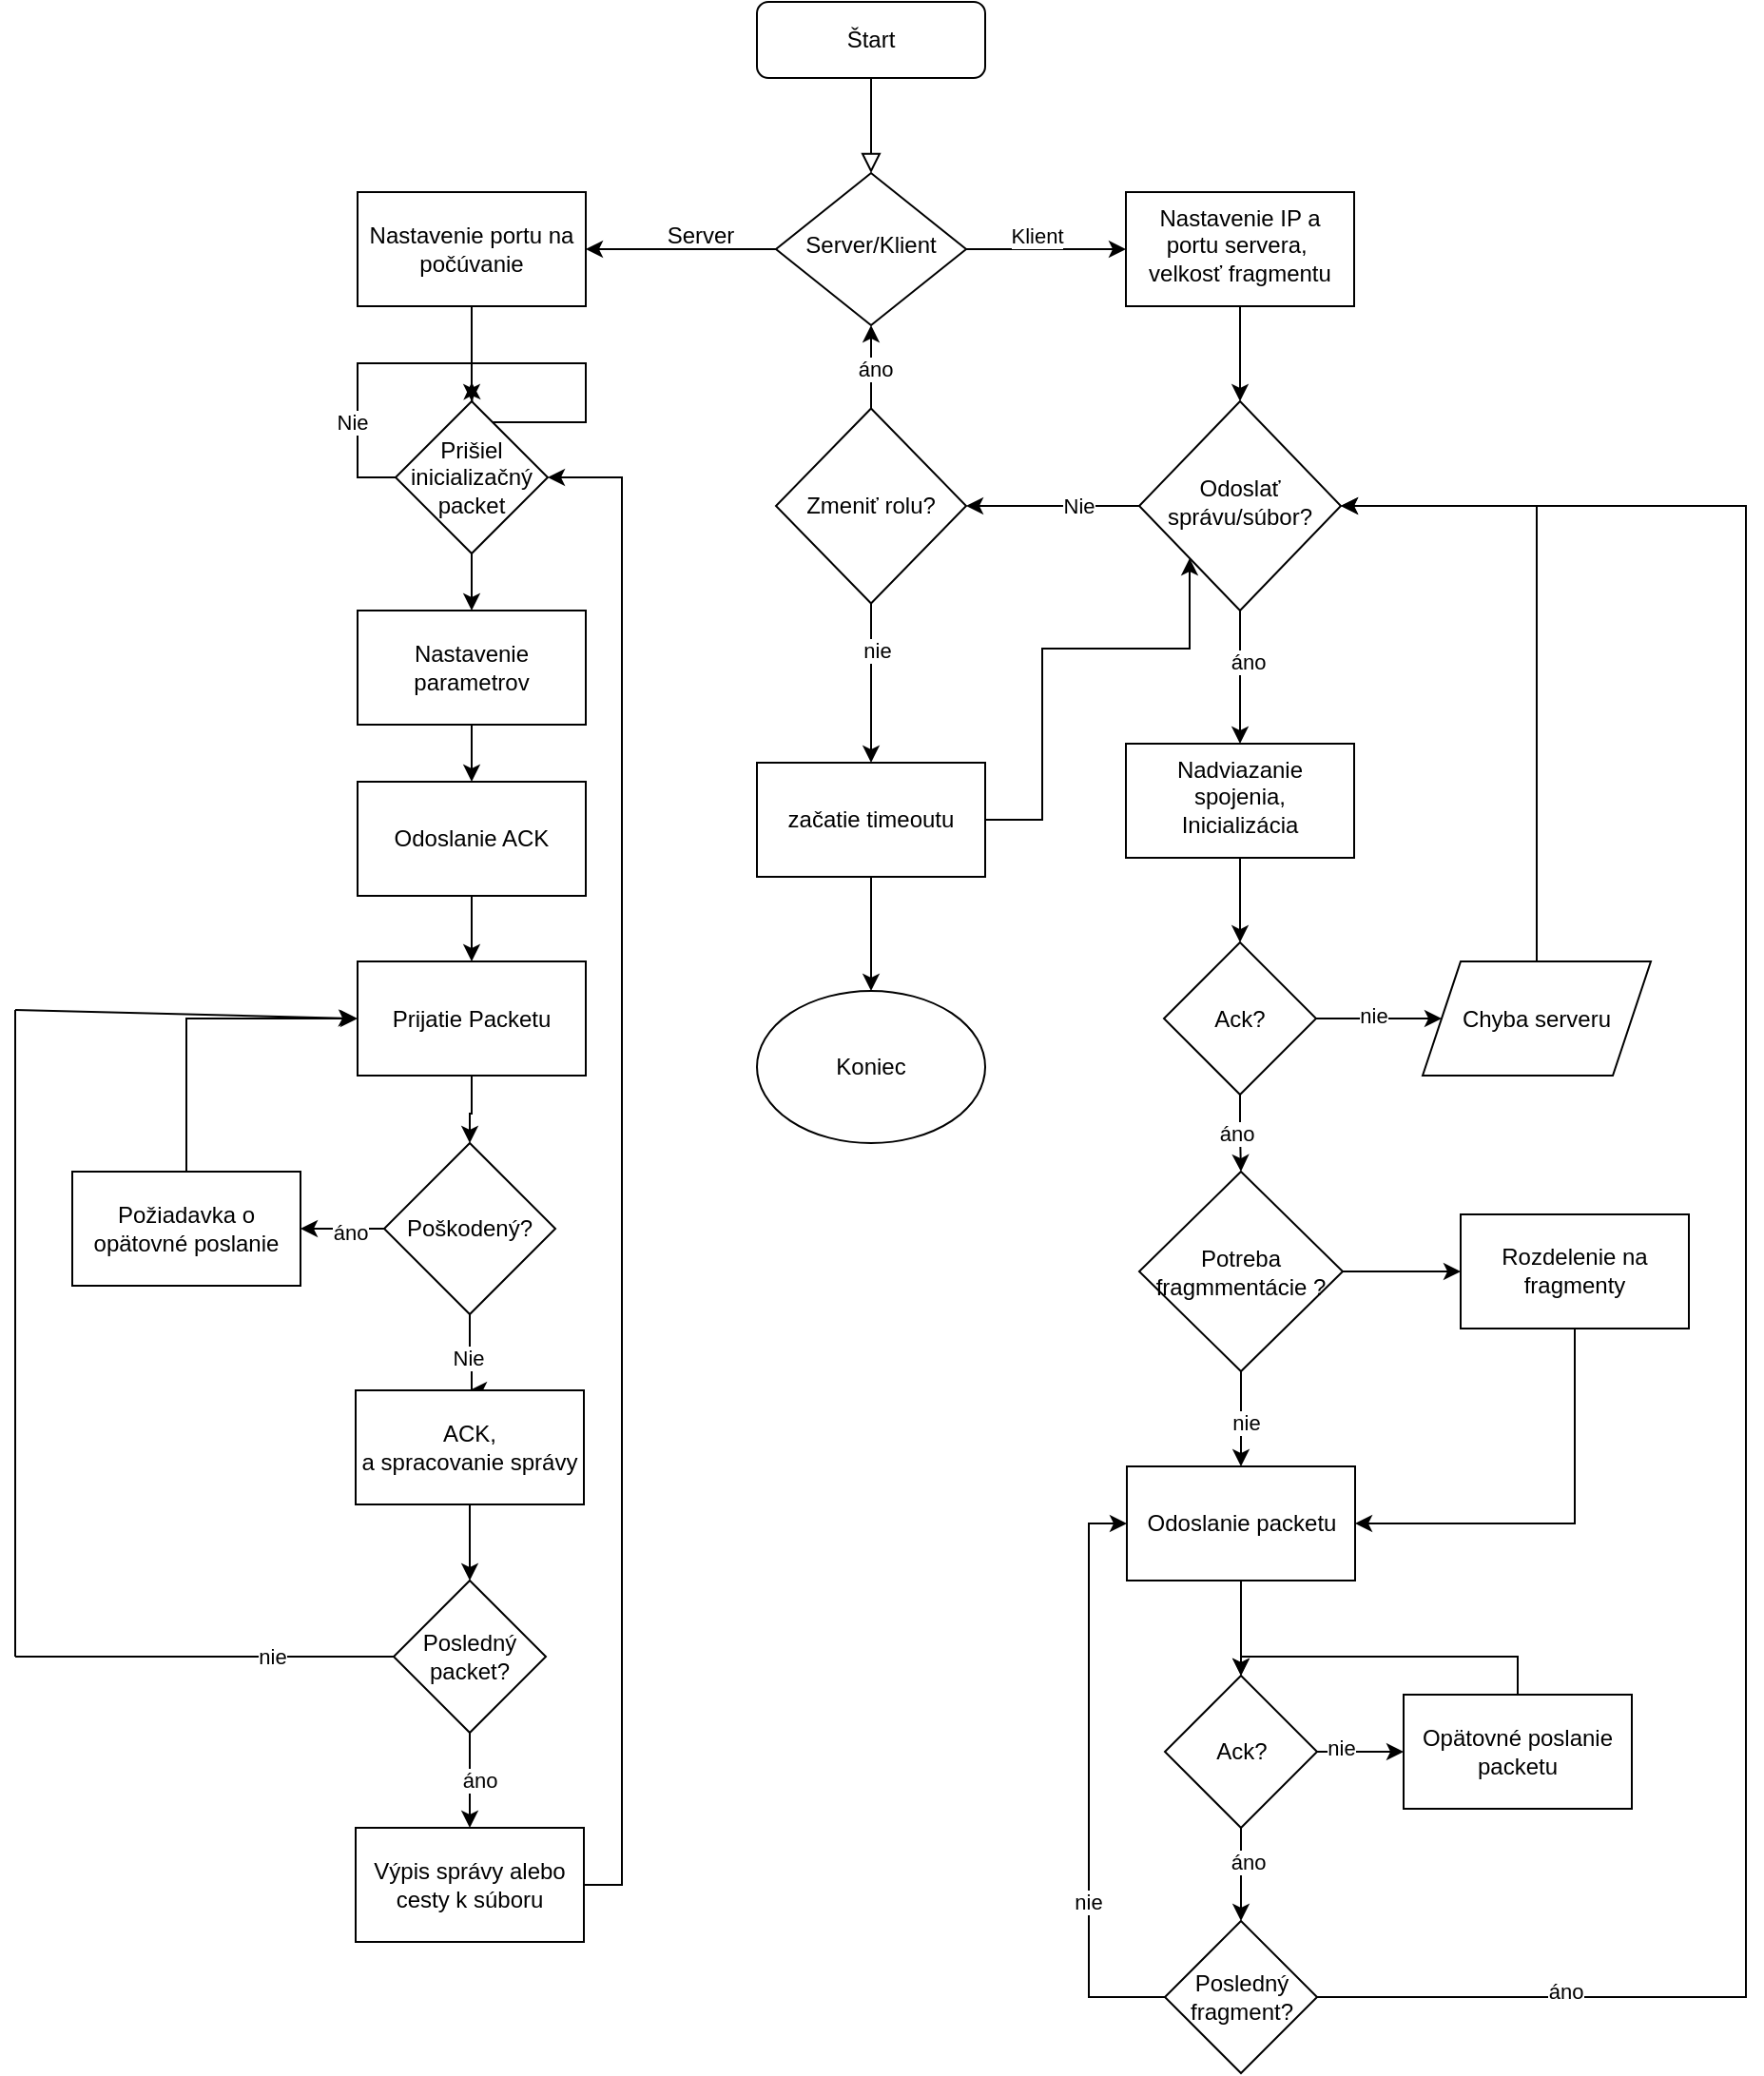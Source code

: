 <mxfile version="22.1.2" type="device">
  <diagram id="C5RBs43oDa-KdzZeNtuy" name="Page-1">
    <mxGraphModel dx="1624" dy="871" grid="1" gridSize="10" guides="1" tooltips="1" connect="1" arrows="1" fold="1" page="1" pageScale="1" pageWidth="827" pageHeight="1169" math="0" shadow="0">
      <root>
        <mxCell id="WIyWlLk6GJQsqaUBKTNV-0" />
        <mxCell id="WIyWlLk6GJQsqaUBKTNV-1" parent="WIyWlLk6GJQsqaUBKTNV-0" />
        <mxCell id="WIyWlLk6GJQsqaUBKTNV-2" value="" style="rounded=0;html=1;jettySize=auto;orthogonalLoop=1;fontSize=11;endArrow=block;endFill=0;endSize=8;strokeWidth=1;shadow=0;labelBackgroundColor=none;edgeStyle=orthogonalEdgeStyle;" parent="WIyWlLk6GJQsqaUBKTNV-1" source="WIyWlLk6GJQsqaUBKTNV-3" target="WIyWlLk6GJQsqaUBKTNV-6" edge="1">
          <mxGeometry relative="1" as="geometry" />
        </mxCell>
        <mxCell id="WIyWlLk6GJQsqaUBKTNV-3" value="Štart" style="rounded=1;whiteSpace=wrap;html=1;fontSize=12;glass=0;strokeWidth=1;shadow=0;" parent="WIyWlLk6GJQsqaUBKTNV-1" vertex="1">
          <mxGeometry x="160" y="80" width="120" height="40" as="geometry" />
        </mxCell>
        <mxCell id="ls-VXuDLjJir9B-_iSUq-0" style="edgeStyle=orthogonalEdgeStyle;rounded=0;orthogonalLoop=1;jettySize=auto;html=1;" edge="1" parent="WIyWlLk6GJQsqaUBKTNV-1" source="WIyWlLk6GJQsqaUBKTNV-6" target="ls-VXuDLjJir9B-_iSUq-1">
          <mxGeometry relative="1" as="geometry">
            <mxPoint x="90" y="210" as="targetPoint" />
          </mxGeometry>
        </mxCell>
        <mxCell id="ls-VXuDLjJir9B-_iSUq-4" value="" style="edgeStyle=orthogonalEdgeStyle;rounded=0;orthogonalLoop=1;jettySize=auto;html=1;" edge="1" parent="WIyWlLk6GJQsqaUBKTNV-1" source="WIyWlLk6GJQsqaUBKTNV-6" target="ls-VXuDLjJir9B-_iSUq-3">
          <mxGeometry relative="1" as="geometry" />
        </mxCell>
        <mxCell id="ls-VXuDLjJir9B-_iSUq-5" value="Klient" style="edgeLabel;html=1;align=center;verticalAlign=middle;resizable=0;points=[];" vertex="1" connectable="0" parent="ls-VXuDLjJir9B-_iSUq-4">
          <mxGeometry x="-0.057" y="1" relative="1" as="geometry">
            <mxPoint x="-3" y="-6" as="offset" />
          </mxGeometry>
        </mxCell>
        <mxCell id="WIyWlLk6GJQsqaUBKTNV-6" value="Server/Klient" style="rhombus;whiteSpace=wrap;html=1;shadow=0;fontFamily=Helvetica;fontSize=12;align=center;strokeWidth=1;spacing=6;spacingTop=-4;" parent="WIyWlLk6GJQsqaUBKTNV-1" vertex="1">
          <mxGeometry x="170" y="170" width="100" height="80" as="geometry" />
        </mxCell>
        <mxCell id="ls-VXuDLjJir9B-_iSUq-7" style="edgeStyle=orthogonalEdgeStyle;rounded=0;orthogonalLoop=1;jettySize=auto;html=1;exitX=0.5;exitY=1;exitDx=0;exitDy=0;" edge="1" parent="WIyWlLk6GJQsqaUBKTNV-1" source="ls-VXuDLjJir9B-_iSUq-1" target="ls-VXuDLjJir9B-_iSUq-8">
          <mxGeometry relative="1" as="geometry">
            <mxPoint x="10" y="300" as="targetPoint" />
          </mxGeometry>
        </mxCell>
        <mxCell id="ls-VXuDLjJir9B-_iSUq-1" value="Nastavenie portu na počúvanie" style="rounded=0;whiteSpace=wrap;html=1;" vertex="1" parent="WIyWlLk6GJQsqaUBKTNV-1">
          <mxGeometry x="-50" y="180" width="120" height="60" as="geometry" />
        </mxCell>
        <mxCell id="ls-VXuDLjJir9B-_iSUq-2" value="Server" style="text;html=1;align=center;verticalAlign=middle;resizable=0;points=[];autosize=1;strokeColor=none;fillColor=none;" vertex="1" parent="WIyWlLk6GJQsqaUBKTNV-1">
          <mxGeometry x="100" y="188" width="60" height="30" as="geometry" />
        </mxCell>
        <mxCell id="ls-VXuDLjJir9B-_iSUq-45" value="" style="edgeStyle=orthogonalEdgeStyle;rounded=0;orthogonalLoop=1;jettySize=auto;html=1;" edge="1" parent="WIyWlLk6GJQsqaUBKTNV-1" source="ls-VXuDLjJir9B-_iSUq-3" target="ls-VXuDLjJir9B-_iSUq-44">
          <mxGeometry relative="1" as="geometry" />
        </mxCell>
        <mxCell id="ls-VXuDLjJir9B-_iSUq-3" value="Nastavenie IP a portu servera,&amp;nbsp;&lt;br&gt;velkosť fragmentu" style="whiteSpace=wrap;html=1;shadow=0;strokeWidth=1;spacing=6;spacingTop=-4;" vertex="1" parent="WIyWlLk6GJQsqaUBKTNV-1">
          <mxGeometry x="354" y="180" width="120" height="60" as="geometry" />
        </mxCell>
        <mxCell id="ls-VXuDLjJir9B-_iSUq-9" style="edgeStyle=orthogonalEdgeStyle;rounded=0;orthogonalLoop=1;jettySize=auto;html=1;exitX=0;exitY=0.5;exitDx=0;exitDy=0;" edge="1" parent="WIyWlLk6GJQsqaUBKTNV-1" source="ls-VXuDLjJir9B-_iSUq-8">
          <mxGeometry relative="1" as="geometry">
            <mxPoint x="10" y="280" as="targetPoint" />
          </mxGeometry>
        </mxCell>
        <mxCell id="ls-VXuDLjJir9B-_iSUq-10" value="Nie" style="edgeLabel;html=1;align=center;verticalAlign=middle;resizable=0;points=[];" vertex="1" connectable="0" parent="ls-VXuDLjJir9B-_iSUq-9">
          <mxGeometry x="-0.685" y="3" relative="1" as="geometry">
            <mxPoint as="offset" />
          </mxGeometry>
        </mxCell>
        <mxCell id="ls-VXuDLjJir9B-_iSUq-11" style="edgeStyle=orthogonalEdgeStyle;rounded=0;orthogonalLoop=1;jettySize=auto;html=1;exitX=0.5;exitY=1;exitDx=0;exitDy=0;" edge="1" parent="WIyWlLk6GJQsqaUBKTNV-1" source="ls-VXuDLjJir9B-_iSUq-8" target="ls-VXuDLjJir9B-_iSUq-12">
          <mxGeometry relative="1" as="geometry">
            <mxPoint x="10" y="430" as="targetPoint" />
          </mxGeometry>
        </mxCell>
        <mxCell id="ls-VXuDLjJir9B-_iSUq-8" value="Prišiel inicializačný packet" style="rhombus;whiteSpace=wrap;html=1;" vertex="1" parent="WIyWlLk6GJQsqaUBKTNV-1">
          <mxGeometry x="-30" y="290" width="80" height="80" as="geometry" />
        </mxCell>
        <mxCell id="ls-VXuDLjJir9B-_iSUq-13" style="edgeStyle=orthogonalEdgeStyle;rounded=0;orthogonalLoop=1;jettySize=auto;html=1;exitX=0.5;exitY=1;exitDx=0;exitDy=0;" edge="1" parent="WIyWlLk6GJQsqaUBKTNV-1" source="ls-VXuDLjJir9B-_iSUq-12" target="ls-VXuDLjJir9B-_iSUq-14">
          <mxGeometry relative="1" as="geometry">
            <mxPoint x="10" y="520" as="targetPoint" />
          </mxGeometry>
        </mxCell>
        <mxCell id="ls-VXuDLjJir9B-_iSUq-12" value="Nastavenie parametrov" style="rounded=0;whiteSpace=wrap;html=1;" vertex="1" parent="WIyWlLk6GJQsqaUBKTNV-1">
          <mxGeometry x="-50" y="400" width="120" height="60" as="geometry" />
        </mxCell>
        <mxCell id="ls-VXuDLjJir9B-_iSUq-15" style="edgeStyle=orthogonalEdgeStyle;rounded=0;orthogonalLoop=1;jettySize=auto;html=1;exitX=0.5;exitY=1;exitDx=0;exitDy=0;" edge="1" parent="WIyWlLk6GJQsqaUBKTNV-1" source="ls-VXuDLjJir9B-_iSUq-14" target="ls-VXuDLjJir9B-_iSUq-16">
          <mxGeometry relative="1" as="geometry">
            <mxPoint x="10" y="600" as="targetPoint" />
          </mxGeometry>
        </mxCell>
        <mxCell id="ls-VXuDLjJir9B-_iSUq-14" value="Odoslanie ACK" style="rounded=0;whiteSpace=wrap;html=1;" vertex="1" parent="WIyWlLk6GJQsqaUBKTNV-1">
          <mxGeometry x="-50" y="490" width="120" height="60" as="geometry" />
        </mxCell>
        <mxCell id="ls-VXuDLjJir9B-_iSUq-20" value="" style="edgeStyle=orthogonalEdgeStyle;rounded=0;orthogonalLoop=1;jettySize=auto;html=1;" edge="1" parent="WIyWlLk6GJQsqaUBKTNV-1" source="ls-VXuDLjJir9B-_iSUq-16" target="ls-VXuDLjJir9B-_iSUq-19">
          <mxGeometry relative="1" as="geometry" />
        </mxCell>
        <mxCell id="ls-VXuDLjJir9B-_iSUq-16" value="Prijatie Packetu" style="rounded=0;whiteSpace=wrap;html=1;" vertex="1" parent="WIyWlLk6GJQsqaUBKTNV-1">
          <mxGeometry x="-50" y="584.5" width="120" height="60" as="geometry" />
        </mxCell>
        <mxCell id="ls-VXuDLjJir9B-_iSUq-22" style="edgeStyle=orthogonalEdgeStyle;rounded=0;orthogonalLoop=1;jettySize=auto;html=1;exitX=0.5;exitY=1;exitDx=0;exitDy=0;entryX=0.5;entryY=0;entryDx=0;entryDy=0;" edge="1" parent="WIyWlLk6GJQsqaUBKTNV-1" source="ls-VXuDLjJir9B-_iSUq-19" target="ls-VXuDLjJir9B-_iSUq-28">
          <mxGeometry relative="1" as="geometry">
            <mxPoint x="9" y="820" as="targetPoint" />
            <Array as="points">
              <mxPoint x="9" y="795" />
              <mxPoint x="10" y="795" />
            </Array>
          </mxGeometry>
        </mxCell>
        <mxCell id="ls-VXuDLjJir9B-_iSUq-23" value="Nie" style="edgeLabel;html=1;align=center;verticalAlign=middle;resizable=0;points=[];" vertex="1" connectable="0" parent="ls-VXuDLjJir9B-_iSUq-22">
          <mxGeometry x="0.09" y="-1" relative="1" as="geometry">
            <mxPoint as="offset" />
          </mxGeometry>
        </mxCell>
        <mxCell id="ls-VXuDLjJir9B-_iSUq-24" style="edgeStyle=orthogonalEdgeStyle;rounded=0;orthogonalLoop=1;jettySize=auto;html=1;exitX=0;exitY=0.5;exitDx=0;exitDy=0;" edge="1" parent="WIyWlLk6GJQsqaUBKTNV-1" source="ls-VXuDLjJir9B-_iSUq-19" target="ls-VXuDLjJir9B-_iSUq-25">
          <mxGeometry relative="1" as="geometry">
            <mxPoint x="-100" y="725" as="targetPoint" />
          </mxGeometry>
        </mxCell>
        <mxCell id="ls-VXuDLjJir9B-_iSUq-27" value="áno" style="edgeLabel;html=1;align=center;verticalAlign=middle;resizable=0;points=[];" vertex="1" connectable="0" parent="ls-VXuDLjJir9B-_iSUq-24">
          <mxGeometry x="-0.182" y="2" relative="1" as="geometry">
            <mxPoint as="offset" />
          </mxGeometry>
        </mxCell>
        <mxCell id="ls-VXuDLjJir9B-_iSUq-19" value="Poškodený?" style="rhombus;whiteSpace=wrap;html=1;rounded=0;" vertex="1" parent="WIyWlLk6GJQsqaUBKTNV-1">
          <mxGeometry x="-36" y="680" width="90" height="90" as="geometry" />
        </mxCell>
        <mxCell id="ls-VXuDLjJir9B-_iSUq-26" style="edgeStyle=orthogonalEdgeStyle;rounded=0;orthogonalLoop=1;jettySize=auto;html=1;exitX=0.5;exitY=0;exitDx=0;exitDy=0;entryX=0;entryY=0.5;entryDx=0;entryDy=0;" edge="1" parent="WIyWlLk6GJQsqaUBKTNV-1" source="ls-VXuDLjJir9B-_iSUq-25" target="ls-VXuDLjJir9B-_iSUq-16">
          <mxGeometry relative="1" as="geometry" />
        </mxCell>
        <mxCell id="ls-VXuDLjJir9B-_iSUq-25" value="Požiadavka o opätovné poslanie" style="rounded=0;whiteSpace=wrap;html=1;" vertex="1" parent="WIyWlLk6GJQsqaUBKTNV-1">
          <mxGeometry x="-200" y="695" width="120" height="60" as="geometry" />
        </mxCell>
        <mxCell id="ls-VXuDLjJir9B-_iSUq-29" style="edgeStyle=orthogonalEdgeStyle;rounded=0;orthogonalLoop=1;jettySize=auto;html=1;exitX=0.5;exitY=1;exitDx=0;exitDy=0;" edge="1" parent="WIyWlLk6GJQsqaUBKTNV-1" source="ls-VXuDLjJir9B-_iSUq-28" target="ls-VXuDLjJir9B-_iSUq-30">
          <mxGeometry relative="1" as="geometry">
            <mxPoint x="9" y="940" as="targetPoint" />
          </mxGeometry>
        </mxCell>
        <mxCell id="ls-VXuDLjJir9B-_iSUq-28" value="ACK,&lt;br&gt;a spracovanie správy" style="rounded=0;whiteSpace=wrap;html=1;" vertex="1" parent="WIyWlLk6GJQsqaUBKTNV-1">
          <mxGeometry x="-51" y="810" width="120" height="60" as="geometry" />
        </mxCell>
        <mxCell id="ls-VXuDLjJir9B-_iSUq-39" style="edgeStyle=orthogonalEdgeStyle;rounded=0;orthogonalLoop=1;jettySize=auto;html=1;exitX=0.5;exitY=1;exitDx=0;exitDy=0;" edge="1" parent="WIyWlLk6GJQsqaUBKTNV-1" source="ls-VXuDLjJir9B-_iSUq-30" target="ls-VXuDLjJir9B-_iSUq-40">
          <mxGeometry relative="1" as="geometry">
            <mxPoint x="9" y="1040" as="targetPoint" />
          </mxGeometry>
        </mxCell>
        <mxCell id="ls-VXuDLjJir9B-_iSUq-41" value="áno" style="edgeLabel;html=1;align=center;verticalAlign=middle;resizable=0;points=[];" vertex="1" connectable="0" parent="ls-VXuDLjJir9B-_iSUq-39">
          <mxGeometry y="5" relative="1" as="geometry">
            <mxPoint as="offset" />
          </mxGeometry>
        </mxCell>
        <mxCell id="ls-VXuDLjJir9B-_iSUq-30" value="Posledný packet?" style="rhombus;whiteSpace=wrap;html=1;" vertex="1" parent="WIyWlLk6GJQsqaUBKTNV-1">
          <mxGeometry x="-31" y="910" width="80" height="80" as="geometry" />
        </mxCell>
        <mxCell id="ls-VXuDLjJir9B-_iSUq-33" value="" style="endArrow=none;html=1;rounded=0;entryX=0;entryY=0.5;entryDx=0;entryDy=0;" edge="1" parent="WIyWlLk6GJQsqaUBKTNV-1" target="ls-VXuDLjJir9B-_iSUq-30">
          <mxGeometry width="50" height="50" relative="1" as="geometry">
            <mxPoint x="-230" y="950" as="sourcePoint" />
            <mxPoint x="-31" y="949.5" as="targetPoint" />
          </mxGeometry>
        </mxCell>
        <mxCell id="ls-VXuDLjJir9B-_iSUq-38" value="nie" style="edgeLabel;html=1;align=center;verticalAlign=middle;resizable=0;points=[];" vertex="1" connectable="0" parent="ls-VXuDLjJir9B-_iSUq-33">
          <mxGeometry x="0.357" relative="1" as="geometry">
            <mxPoint as="offset" />
          </mxGeometry>
        </mxCell>
        <mxCell id="ls-VXuDLjJir9B-_iSUq-34" value="" style="endArrow=none;html=1;rounded=0;" edge="1" parent="WIyWlLk6GJQsqaUBKTNV-1">
          <mxGeometry width="50" height="50" relative="1" as="geometry">
            <mxPoint x="-230" y="950" as="sourcePoint" />
            <mxPoint x="-230" y="610" as="targetPoint" />
          </mxGeometry>
        </mxCell>
        <mxCell id="ls-VXuDLjJir9B-_iSUq-37" value="" style="endArrow=classic;html=1;rounded=0;entryX=0;entryY=0.5;entryDx=0;entryDy=0;" edge="1" parent="WIyWlLk6GJQsqaUBKTNV-1">
          <mxGeometry width="50" height="50" relative="1" as="geometry">
            <mxPoint x="-230" y="610" as="sourcePoint" />
            <mxPoint x="-51" y="614.5" as="targetPoint" />
          </mxGeometry>
        </mxCell>
        <mxCell id="ls-VXuDLjJir9B-_iSUq-66" style="edgeStyle=orthogonalEdgeStyle;rounded=0;orthogonalLoop=1;jettySize=auto;html=1;exitX=1;exitY=0.5;exitDx=0;exitDy=0;entryX=1;entryY=0.5;entryDx=0;entryDy=0;" edge="1" parent="WIyWlLk6GJQsqaUBKTNV-1" source="ls-VXuDLjJir9B-_iSUq-40" target="ls-VXuDLjJir9B-_iSUq-8">
          <mxGeometry relative="1" as="geometry" />
        </mxCell>
        <mxCell id="ls-VXuDLjJir9B-_iSUq-40" value="Výpis správy alebo cesty k súboru" style="rounded=0;whiteSpace=wrap;html=1;" vertex="1" parent="WIyWlLk6GJQsqaUBKTNV-1">
          <mxGeometry x="-51" y="1040" width="120" height="60" as="geometry" />
        </mxCell>
        <mxCell id="ls-VXuDLjJir9B-_iSUq-48" value="" style="edgeStyle=orthogonalEdgeStyle;rounded=0;orthogonalLoop=1;jettySize=auto;html=1;" edge="1" parent="WIyWlLk6GJQsqaUBKTNV-1" source="ls-VXuDLjJir9B-_iSUq-44" target="ls-VXuDLjJir9B-_iSUq-47">
          <mxGeometry relative="1" as="geometry" />
        </mxCell>
        <mxCell id="ls-VXuDLjJir9B-_iSUq-49" value="áno" style="edgeLabel;html=1;align=center;verticalAlign=middle;resizable=0;points=[];" vertex="1" connectable="0" parent="ls-VXuDLjJir9B-_iSUq-48">
          <mxGeometry x="-0.228" y="4" relative="1" as="geometry">
            <mxPoint as="offset" />
          </mxGeometry>
        </mxCell>
        <mxCell id="ls-VXuDLjJir9B-_iSUq-56" style="edgeStyle=orthogonalEdgeStyle;rounded=0;orthogonalLoop=1;jettySize=auto;html=1;exitX=0;exitY=0.5;exitDx=0;exitDy=0;entryX=1;entryY=0.5;entryDx=0;entryDy=0;" edge="1" parent="WIyWlLk6GJQsqaUBKTNV-1" source="ls-VXuDLjJir9B-_iSUq-44" target="ls-VXuDLjJir9B-_iSUq-55">
          <mxGeometry relative="1" as="geometry" />
        </mxCell>
        <mxCell id="ls-VXuDLjJir9B-_iSUq-57" value="Nie" style="edgeLabel;html=1;align=center;verticalAlign=middle;resizable=0;points=[];" vertex="1" connectable="0" parent="ls-VXuDLjJir9B-_iSUq-56">
          <mxGeometry x="-0.295" relative="1" as="geometry">
            <mxPoint as="offset" />
          </mxGeometry>
        </mxCell>
        <mxCell id="ls-VXuDLjJir9B-_iSUq-44" value="Odoslať správu/súbor?" style="rhombus;whiteSpace=wrap;html=1;shadow=0;strokeWidth=1;spacing=6;spacingTop=-4;" vertex="1" parent="WIyWlLk6GJQsqaUBKTNV-1">
          <mxGeometry x="361" y="290" width="106" height="110" as="geometry" />
        </mxCell>
        <mxCell id="ls-VXuDLjJir9B-_iSUq-67" style="edgeStyle=orthogonalEdgeStyle;rounded=0;orthogonalLoop=1;jettySize=auto;html=1;exitX=0.5;exitY=1;exitDx=0;exitDy=0;" edge="1" parent="WIyWlLk6GJQsqaUBKTNV-1" source="ls-VXuDLjJir9B-_iSUq-47" target="ls-VXuDLjJir9B-_iSUq-68">
          <mxGeometry relative="1" as="geometry">
            <mxPoint x="413.667" y="580" as="targetPoint" />
          </mxGeometry>
        </mxCell>
        <mxCell id="ls-VXuDLjJir9B-_iSUq-47" value="Nadviazanie spojenia, Inicializácia" style="whiteSpace=wrap;html=1;shadow=0;strokeWidth=1;spacing=6;spacingTop=-4;" vertex="1" parent="WIyWlLk6GJQsqaUBKTNV-1">
          <mxGeometry x="354" y="470" width="120" height="60" as="geometry" />
        </mxCell>
        <mxCell id="ls-VXuDLjJir9B-_iSUq-58" style="edgeStyle=orthogonalEdgeStyle;rounded=0;orthogonalLoop=1;jettySize=auto;html=1;exitX=0.5;exitY=0;exitDx=0;exitDy=0;entryX=0.5;entryY=1;entryDx=0;entryDy=0;" edge="1" parent="WIyWlLk6GJQsqaUBKTNV-1" source="ls-VXuDLjJir9B-_iSUq-55" target="WIyWlLk6GJQsqaUBKTNV-6">
          <mxGeometry relative="1" as="geometry" />
        </mxCell>
        <mxCell id="ls-VXuDLjJir9B-_iSUq-59" value="áno" style="edgeLabel;html=1;align=center;verticalAlign=middle;resizable=0;points=[];" vertex="1" connectable="0" parent="ls-VXuDLjJir9B-_iSUq-58">
          <mxGeometry x="-0.016" y="-2" relative="1" as="geometry">
            <mxPoint as="offset" />
          </mxGeometry>
        </mxCell>
        <mxCell id="ls-VXuDLjJir9B-_iSUq-60" style="edgeStyle=orthogonalEdgeStyle;rounded=0;orthogonalLoop=1;jettySize=auto;html=1;exitX=0.5;exitY=1;exitDx=0;exitDy=0;entryX=0.5;entryY=0;entryDx=0;entryDy=0;" edge="1" parent="WIyWlLk6GJQsqaUBKTNV-1" source="ls-VXuDLjJir9B-_iSUq-55" target="ls-VXuDLjJir9B-_iSUq-62">
          <mxGeometry relative="1" as="geometry">
            <mxPoint x="220" y="470" as="targetPoint" />
          </mxGeometry>
        </mxCell>
        <mxCell id="ls-VXuDLjJir9B-_iSUq-61" value="nie" style="edgeLabel;html=1;align=center;verticalAlign=middle;resizable=0;points=[];" vertex="1" connectable="0" parent="ls-VXuDLjJir9B-_iSUq-60">
          <mxGeometry x="-0.428" y="3" relative="1" as="geometry">
            <mxPoint as="offset" />
          </mxGeometry>
        </mxCell>
        <mxCell id="ls-VXuDLjJir9B-_iSUq-55" value="Zmeniť rolu?" style="rhombus;whiteSpace=wrap;html=1;" vertex="1" parent="WIyWlLk6GJQsqaUBKTNV-1">
          <mxGeometry x="170" y="293.75" width="100" height="102.5" as="geometry" />
        </mxCell>
        <mxCell id="ls-VXuDLjJir9B-_iSUq-63" style="edgeStyle=orthogonalEdgeStyle;rounded=0;orthogonalLoop=1;jettySize=auto;html=1;exitX=1;exitY=0.5;exitDx=0;exitDy=0;entryX=0;entryY=1;entryDx=0;entryDy=0;" edge="1" parent="WIyWlLk6GJQsqaUBKTNV-1" source="ls-VXuDLjJir9B-_iSUq-62" target="ls-VXuDLjJir9B-_iSUq-44">
          <mxGeometry relative="1" as="geometry">
            <Array as="points">
              <mxPoint x="310" y="510" />
              <mxPoint x="310" y="420" />
              <mxPoint x="388" y="420" />
            </Array>
          </mxGeometry>
        </mxCell>
        <mxCell id="ls-VXuDLjJir9B-_iSUq-64" style="edgeStyle=orthogonalEdgeStyle;rounded=0;orthogonalLoop=1;jettySize=auto;html=1;exitX=0.5;exitY=1;exitDx=0;exitDy=0;" edge="1" parent="WIyWlLk6GJQsqaUBKTNV-1" source="ls-VXuDLjJir9B-_iSUq-62" target="ls-VXuDLjJir9B-_iSUq-65">
          <mxGeometry relative="1" as="geometry">
            <mxPoint x="220.333" y="620" as="targetPoint" />
          </mxGeometry>
        </mxCell>
        <mxCell id="ls-VXuDLjJir9B-_iSUq-62" value="začatie timeoutu" style="rounded=0;whiteSpace=wrap;html=1;" vertex="1" parent="WIyWlLk6GJQsqaUBKTNV-1">
          <mxGeometry x="160" y="480" width="120" height="60" as="geometry" />
        </mxCell>
        <mxCell id="ls-VXuDLjJir9B-_iSUq-65" value="Koniec" style="ellipse;whiteSpace=wrap;html=1;" vertex="1" parent="WIyWlLk6GJQsqaUBKTNV-1">
          <mxGeometry x="160.003" y="600" width="120" height="80" as="geometry" />
        </mxCell>
        <mxCell id="ls-VXuDLjJir9B-_iSUq-69" style="edgeStyle=orthogonalEdgeStyle;rounded=0;orthogonalLoop=1;jettySize=auto;html=1;exitX=1;exitY=0.5;exitDx=0;exitDy=0;" edge="1" parent="WIyWlLk6GJQsqaUBKTNV-1" source="ls-VXuDLjJir9B-_iSUq-68" target="ls-VXuDLjJir9B-_iSUq-70">
          <mxGeometry relative="1" as="geometry">
            <mxPoint x="520" y="614.333" as="targetPoint" />
          </mxGeometry>
        </mxCell>
        <mxCell id="ls-VXuDLjJir9B-_iSUq-72" value="nie" style="edgeLabel;html=1;align=center;verticalAlign=middle;resizable=0;points=[];" vertex="1" connectable="0" parent="ls-VXuDLjJir9B-_iSUq-69">
          <mxGeometry x="-0.104" y="2" relative="1" as="geometry">
            <mxPoint as="offset" />
          </mxGeometry>
        </mxCell>
        <mxCell id="ls-VXuDLjJir9B-_iSUq-74" style="edgeStyle=orthogonalEdgeStyle;rounded=0;orthogonalLoop=1;jettySize=auto;html=1;exitX=0.5;exitY=1;exitDx=0;exitDy=0;entryX=0.5;entryY=0;entryDx=0;entryDy=0;" edge="1" parent="WIyWlLk6GJQsqaUBKTNV-1" source="ls-VXuDLjJir9B-_iSUq-68" target="ls-VXuDLjJir9B-_iSUq-76">
          <mxGeometry relative="1" as="geometry">
            <mxPoint x="413.667" y="680" as="targetPoint" />
          </mxGeometry>
        </mxCell>
        <mxCell id="ls-VXuDLjJir9B-_iSUq-79" value="áno" style="edgeLabel;html=1;align=center;verticalAlign=middle;resizable=0;points=[];" vertex="1" connectable="0" parent="ls-VXuDLjJir9B-_iSUq-74">
          <mxGeometry x="-0.012" y="-3" relative="1" as="geometry">
            <mxPoint x="-2" y="-3" as="offset" />
          </mxGeometry>
        </mxCell>
        <mxCell id="ls-VXuDLjJir9B-_iSUq-68" value="Ack?" style="rhombus;whiteSpace=wrap;html=1;" vertex="1" parent="WIyWlLk6GJQsqaUBKTNV-1">
          <mxGeometry x="373.997" y="574.5" width="80" height="80" as="geometry" />
        </mxCell>
        <mxCell id="ls-VXuDLjJir9B-_iSUq-73" style="edgeStyle=orthogonalEdgeStyle;rounded=0;orthogonalLoop=1;jettySize=auto;html=1;exitX=0.5;exitY=0;exitDx=0;exitDy=0;entryX=1;entryY=0.5;entryDx=0;entryDy=0;" edge="1" parent="WIyWlLk6GJQsqaUBKTNV-1" source="ls-VXuDLjJir9B-_iSUq-70" target="ls-VXuDLjJir9B-_iSUq-44">
          <mxGeometry relative="1" as="geometry" />
        </mxCell>
        <mxCell id="ls-VXuDLjJir9B-_iSUq-70" value="Chyba serveru" style="shape=parallelogram;perimeter=parallelogramPerimeter;whiteSpace=wrap;html=1;fixedSize=1;" vertex="1" parent="WIyWlLk6GJQsqaUBKTNV-1">
          <mxGeometry x="510" y="584.503" width="120" height="60" as="geometry" />
        </mxCell>
        <mxCell id="ls-VXuDLjJir9B-_iSUq-77" style="edgeStyle=orthogonalEdgeStyle;rounded=0;orthogonalLoop=1;jettySize=auto;html=1;exitX=0.5;exitY=1;exitDx=0;exitDy=0;" edge="1" parent="WIyWlLk6GJQsqaUBKTNV-1" source="ls-VXuDLjJir9B-_iSUq-76" target="ls-VXuDLjJir9B-_iSUq-78">
          <mxGeometry relative="1" as="geometry">
            <mxPoint x="414.5" y="860" as="targetPoint" />
          </mxGeometry>
        </mxCell>
        <mxCell id="ls-VXuDLjJir9B-_iSUq-80" value="nie" style="edgeLabel;html=1;align=center;verticalAlign=middle;resizable=0;points=[];" vertex="1" connectable="0" parent="ls-VXuDLjJir9B-_iSUq-77">
          <mxGeometry x="0.07" y="2" relative="1" as="geometry">
            <mxPoint as="offset" />
          </mxGeometry>
        </mxCell>
        <mxCell id="ls-VXuDLjJir9B-_iSUq-81" style="edgeStyle=orthogonalEdgeStyle;rounded=0;orthogonalLoop=1;jettySize=auto;html=1;exitX=1;exitY=0.5;exitDx=0;exitDy=0;" edge="1" parent="WIyWlLk6GJQsqaUBKTNV-1" source="ls-VXuDLjJir9B-_iSUq-76" target="ls-VXuDLjJir9B-_iSUq-82">
          <mxGeometry relative="1" as="geometry">
            <mxPoint x="520" y="747.667" as="targetPoint" />
          </mxGeometry>
        </mxCell>
        <mxCell id="ls-VXuDLjJir9B-_iSUq-76" value="Potreba fragmmentácie ?" style="rhombus;whiteSpace=wrap;html=1;" vertex="1" parent="WIyWlLk6GJQsqaUBKTNV-1">
          <mxGeometry x="361" y="695" width="107" height="105" as="geometry" />
        </mxCell>
        <mxCell id="ls-VXuDLjJir9B-_iSUq-84" style="edgeStyle=orthogonalEdgeStyle;rounded=0;orthogonalLoop=1;jettySize=auto;html=1;exitX=0.5;exitY=1;exitDx=0;exitDy=0;" edge="1" parent="WIyWlLk6GJQsqaUBKTNV-1" source="ls-VXuDLjJir9B-_iSUq-78" target="ls-VXuDLjJir9B-_iSUq-85">
          <mxGeometry relative="1" as="geometry">
            <mxPoint x="414.5" y="960" as="targetPoint" />
          </mxGeometry>
        </mxCell>
        <mxCell id="ls-VXuDLjJir9B-_iSUq-78" value="Odoslanie packetu" style="rounded=0;whiteSpace=wrap;html=1;" vertex="1" parent="WIyWlLk6GJQsqaUBKTNV-1">
          <mxGeometry x="354.5" y="850" width="120" height="60" as="geometry" />
        </mxCell>
        <mxCell id="ls-VXuDLjJir9B-_iSUq-83" style="edgeStyle=orthogonalEdgeStyle;rounded=0;orthogonalLoop=1;jettySize=auto;html=1;exitX=0.5;exitY=1;exitDx=0;exitDy=0;entryX=1;entryY=0.5;entryDx=0;entryDy=0;" edge="1" parent="WIyWlLk6GJQsqaUBKTNV-1" source="ls-VXuDLjJir9B-_iSUq-82" target="ls-VXuDLjJir9B-_iSUq-78">
          <mxGeometry relative="1" as="geometry" />
        </mxCell>
        <mxCell id="ls-VXuDLjJir9B-_iSUq-82" value="Rozdelenie na fragmenty" style="rounded=0;whiteSpace=wrap;html=1;" vertex="1" parent="WIyWlLk6GJQsqaUBKTNV-1">
          <mxGeometry x="530" y="717.497" width="120" height="60" as="geometry" />
        </mxCell>
        <mxCell id="ls-VXuDLjJir9B-_iSUq-86" style="edgeStyle=orthogonalEdgeStyle;rounded=0;orthogonalLoop=1;jettySize=auto;html=1;exitX=1;exitY=0.5;exitDx=0;exitDy=0;" edge="1" parent="WIyWlLk6GJQsqaUBKTNV-1" source="ls-VXuDLjJir9B-_iSUq-85" target="ls-VXuDLjJir9B-_iSUq-87">
          <mxGeometry relative="1" as="geometry">
            <mxPoint x="510" y="1000.167" as="targetPoint" />
          </mxGeometry>
        </mxCell>
        <mxCell id="ls-VXuDLjJir9B-_iSUq-89" value="nie" style="edgeLabel;html=1;align=center;verticalAlign=middle;resizable=0;points=[];" vertex="1" connectable="0" parent="ls-VXuDLjJir9B-_iSUq-86">
          <mxGeometry x="-0.446" y="2" relative="1" as="geometry">
            <mxPoint as="offset" />
          </mxGeometry>
        </mxCell>
        <mxCell id="ls-VXuDLjJir9B-_iSUq-90" style="edgeStyle=orthogonalEdgeStyle;rounded=0;orthogonalLoop=1;jettySize=auto;html=1;exitX=0.5;exitY=1;exitDx=0;exitDy=0;entryX=0.5;entryY=0;entryDx=0;entryDy=0;" edge="1" parent="WIyWlLk6GJQsqaUBKTNV-1" source="ls-VXuDLjJir9B-_iSUq-85" target="ls-VXuDLjJir9B-_iSUq-93">
          <mxGeometry relative="1" as="geometry">
            <mxPoint x="414.5" y="1080.0" as="targetPoint" />
          </mxGeometry>
        </mxCell>
        <mxCell id="ls-VXuDLjJir9B-_iSUq-92" value="áno" style="edgeLabel;html=1;align=center;verticalAlign=middle;resizable=0;points=[];" vertex="1" connectable="0" parent="ls-VXuDLjJir9B-_iSUq-90">
          <mxGeometry x="-0.269" y="3" relative="1" as="geometry">
            <mxPoint as="offset" />
          </mxGeometry>
        </mxCell>
        <mxCell id="ls-VXuDLjJir9B-_iSUq-85" value="Ack?" style="rhombus;whiteSpace=wrap;html=1;" vertex="1" parent="WIyWlLk6GJQsqaUBKTNV-1">
          <mxGeometry x="374.5" y="960" width="80" height="80" as="geometry" />
        </mxCell>
        <mxCell id="ls-VXuDLjJir9B-_iSUq-88" style="edgeStyle=orthogonalEdgeStyle;rounded=0;orthogonalLoop=1;jettySize=auto;html=1;exitX=0.5;exitY=0;exitDx=0;exitDy=0;entryX=0.5;entryY=0;entryDx=0;entryDy=0;" edge="1" parent="WIyWlLk6GJQsqaUBKTNV-1" source="ls-VXuDLjJir9B-_iSUq-87" target="ls-VXuDLjJir9B-_iSUq-85">
          <mxGeometry relative="1" as="geometry" />
        </mxCell>
        <mxCell id="ls-VXuDLjJir9B-_iSUq-87" value="Opätovné poslanie&lt;br&gt;packetu" style="rounded=0;whiteSpace=wrap;html=1;" vertex="1" parent="WIyWlLk6GJQsqaUBKTNV-1">
          <mxGeometry x="500" y="969.997" width="120" height="60" as="geometry" />
        </mxCell>
        <mxCell id="ls-VXuDLjJir9B-_iSUq-94" style="edgeStyle=orthogonalEdgeStyle;rounded=0;orthogonalLoop=1;jettySize=auto;html=1;exitX=0;exitY=0.5;exitDx=0;exitDy=0;entryX=0;entryY=0.5;entryDx=0;entryDy=0;" edge="1" parent="WIyWlLk6GJQsqaUBKTNV-1" source="ls-VXuDLjJir9B-_iSUq-93" target="ls-VXuDLjJir9B-_iSUq-78">
          <mxGeometry relative="1" as="geometry" />
        </mxCell>
        <mxCell id="ls-VXuDLjJir9B-_iSUq-95" value="nie" style="edgeLabel;html=1;align=center;verticalAlign=middle;resizable=0;points=[];" vertex="1" connectable="0" parent="ls-VXuDLjJir9B-_iSUq-94">
          <mxGeometry x="-0.416" y="1" relative="1" as="geometry">
            <mxPoint as="offset" />
          </mxGeometry>
        </mxCell>
        <mxCell id="ls-VXuDLjJir9B-_iSUq-98" style="edgeStyle=orthogonalEdgeStyle;rounded=0;orthogonalLoop=1;jettySize=auto;html=1;exitX=1;exitY=0.5;exitDx=0;exitDy=0;entryX=1;entryY=0.5;entryDx=0;entryDy=0;" edge="1" parent="WIyWlLk6GJQsqaUBKTNV-1" source="ls-VXuDLjJir9B-_iSUq-93" target="ls-VXuDLjJir9B-_iSUq-44">
          <mxGeometry relative="1" as="geometry">
            <Array as="points">
              <mxPoint x="680" y="1129" />
              <mxPoint x="680" y="345" />
            </Array>
          </mxGeometry>
        </mxCell>
        <mxCell id="ls-VXuDLjJir9B-_iSUq-99" value="áno" style="edgeLabel;html=1;align=center;verticalAlign=middle;resizable=0;points=[];" vertex="1" connectable="0" parent="ls-VXuDLjJir9B-_iSUq-98">
          <mxGeometry x="-0.787" y="3" relative="1" as="geometry">
            <mxPoint as="offset" />
          </mxGeometry>
        </mxCell>
        <mxCell id="ls-VXuDLjJir9B-_iSUq-93" value="Posledný fragment?" style="rhombus;whiteSpace=wrap;html=1;" vertex="1" parent="WIyWlLk6GJQsqaUBKTNV-1">
          <mxGeometry x="374.5" y="1089" width="80" height="80" as="geometry" />
        </mxCell>
      </root>
    </mxGraphModel>
  </diagram>
</mxfile>
